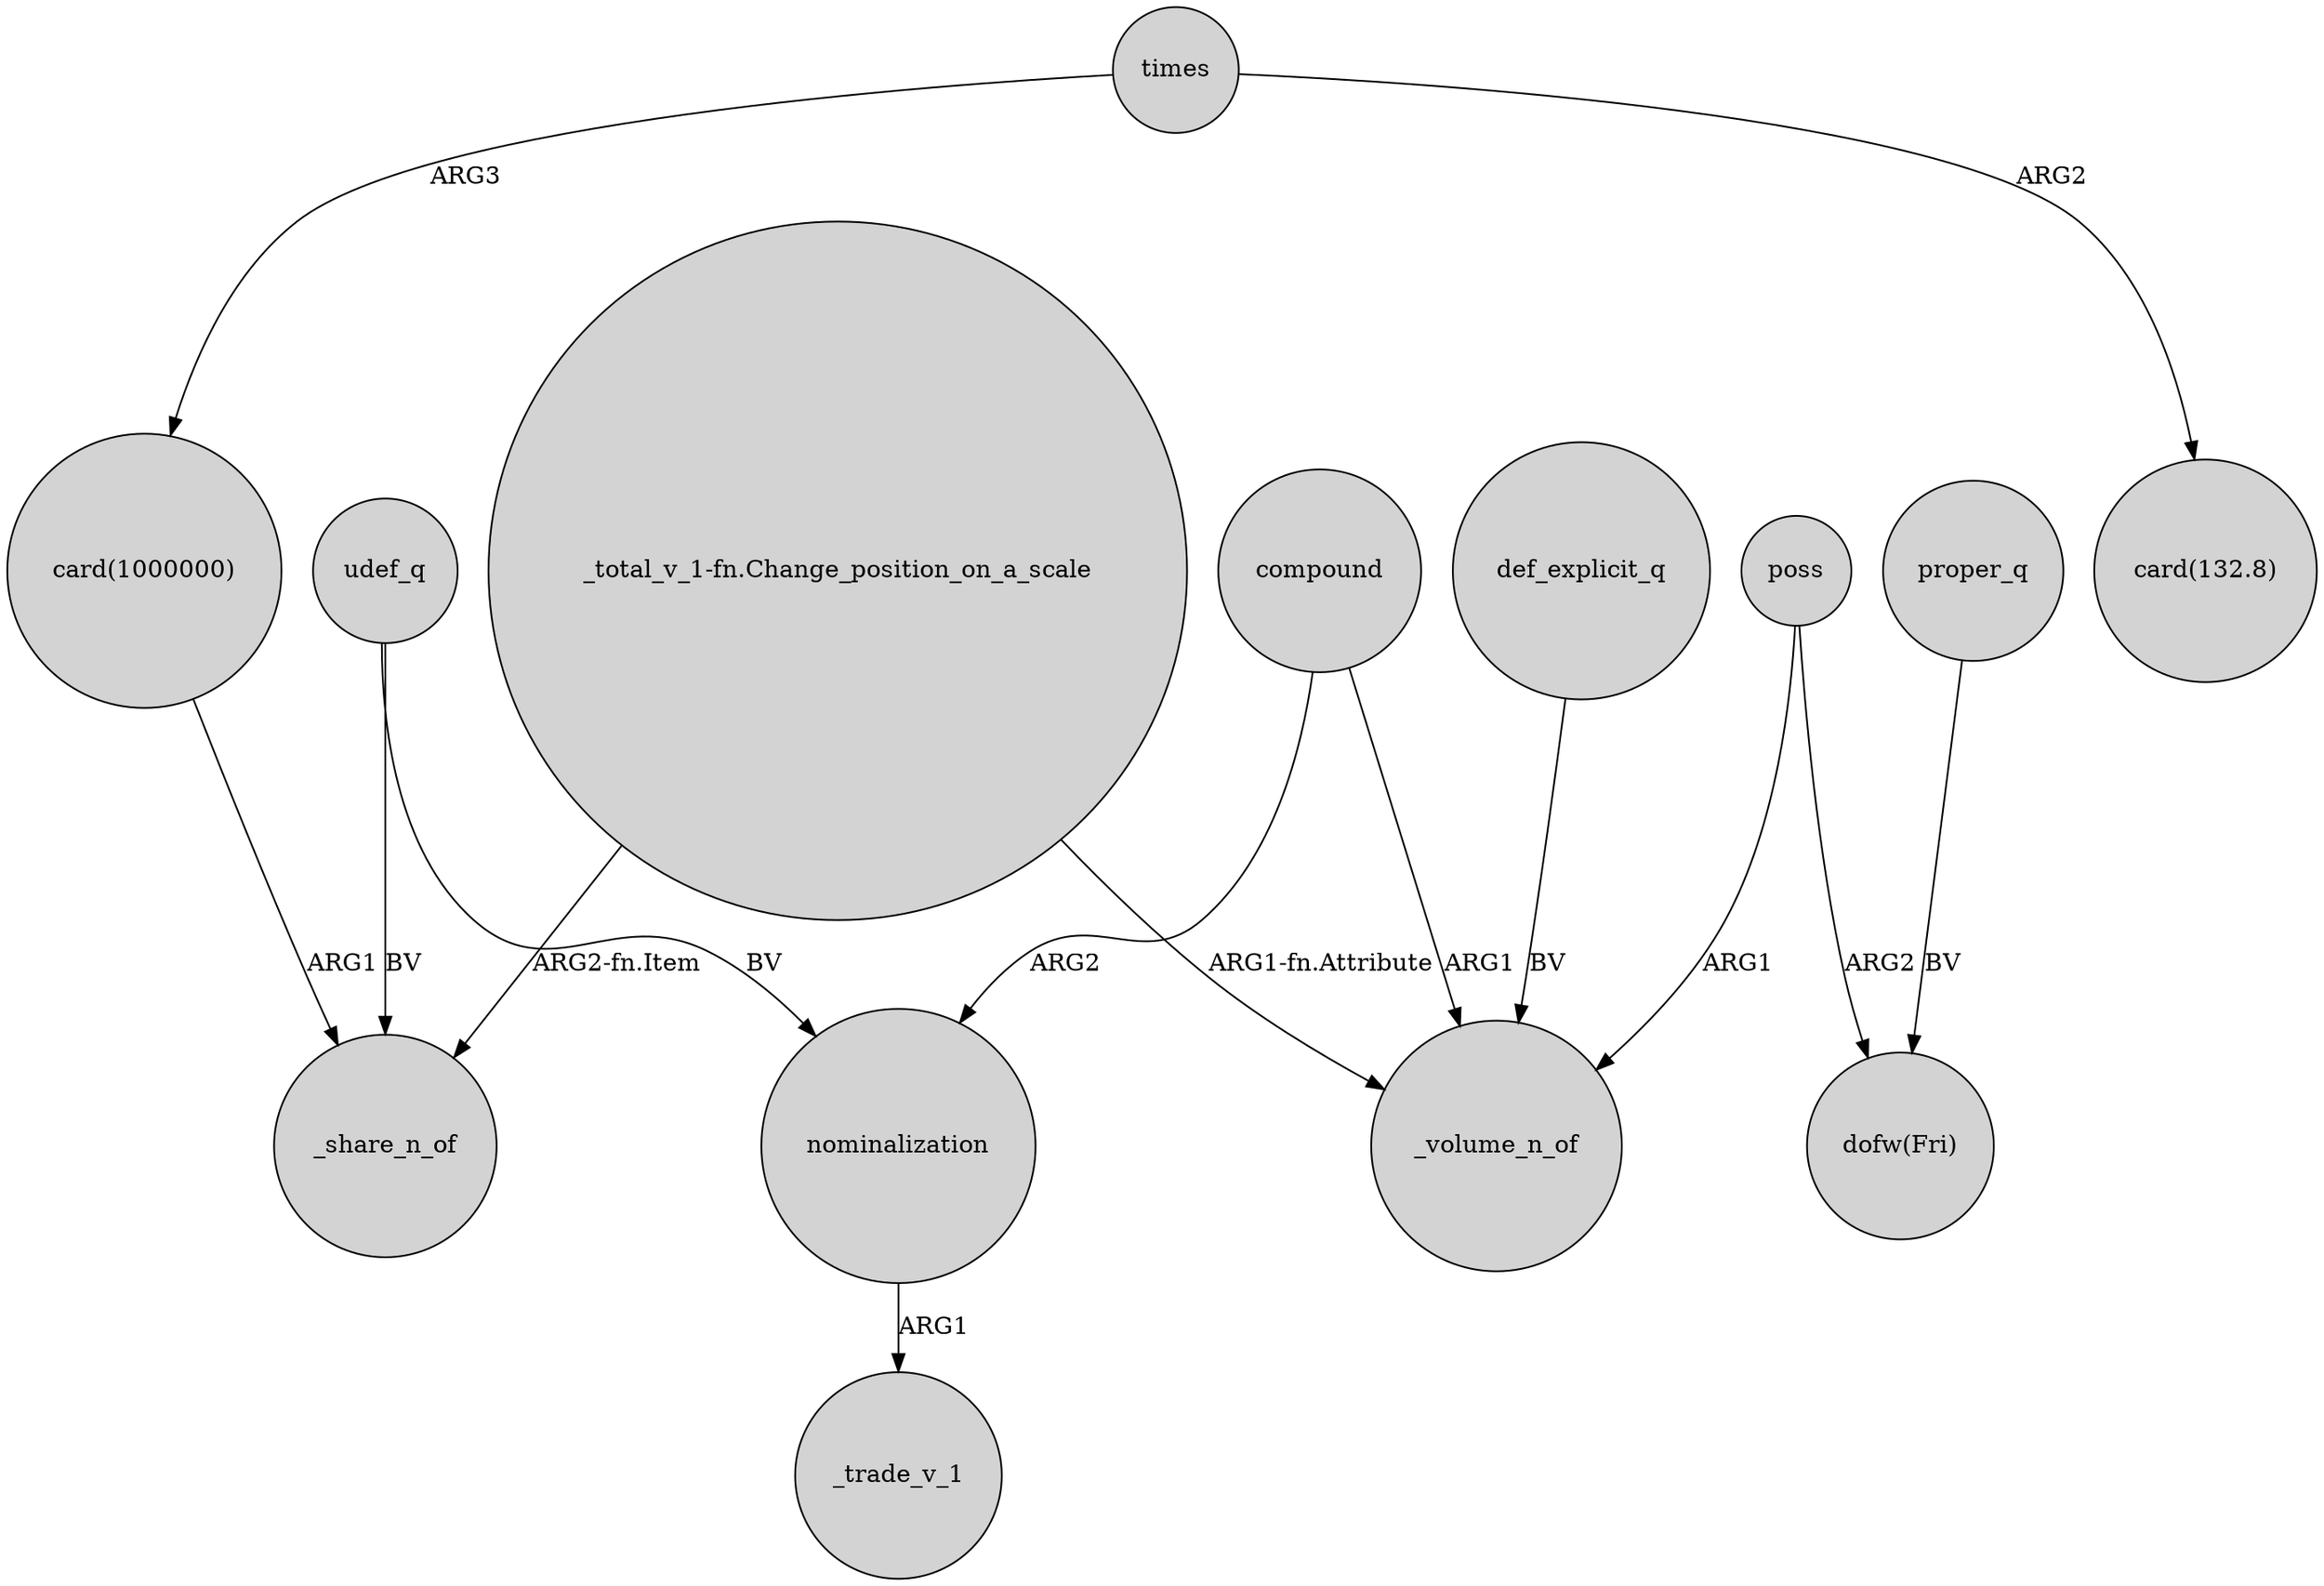 digraph {
	node [shape=circle style=filled]
	times -> "card(1000000)" [label=ARG3]
	"_total_v_1-fn.Change_position_on_a_scale" -> _volume_n_of [label="ARG1-fn.Attribute"]
	compound -> _volume_n_of [label=ARG1]
	"_total_v_1-fn.Change_position_on_a_scale" -> _share_n_of [label="ARG2-fn.Item"]
	udef_q -> _share_n_of [label=BV]
	"card(1000000)" -> _share_n_of [label=ARG1]
	proper_q -> "dofw(Fri)" [label=BV]
	compound -> nominalization [label=ARG2]
	poss -> _volume_n_of [label=ARG1]
	def_explicit_q -> _volume_n_of [label=BV]
	nominalization -> _trade_v_1 [label=ARG1]
	udef_q -> nominalization [label=BV]
	times -> "card(132.8)" [label=ARG2]
	poss -> "dofw(Fri)" [label=ARG2]
}

